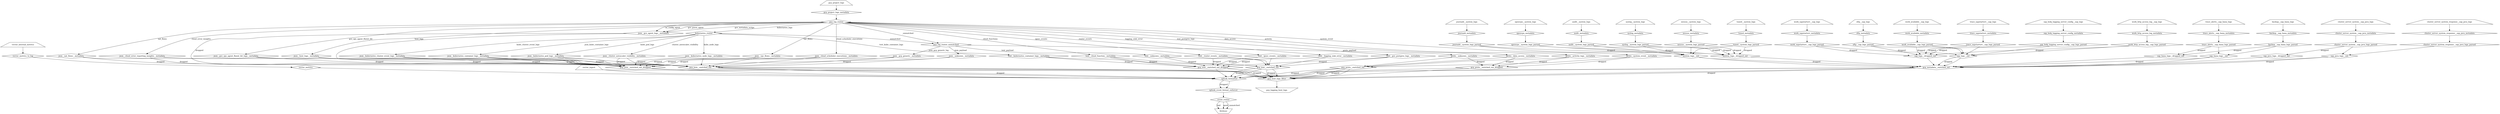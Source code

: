 digraph {
  "vector_ingest" [shape=trapezium]
  "vector_internal_metrics" [shape=trapezium]
  "gcp_project_logs" [shape=trapezium]
  "backup__sap_hana_logs" [shape=trapezium]
  "trace_alerts__sap_hana_logs" [shape=trapezium]
  "cluster_server_system__sap_java_logs" [shape=trapezium]
  "cluster_server_system_response__sap_java_logs" [shape=trapezium]
  "sap_bobj_logging_server_config__sap_logs" [shape=trapezium]
  "sftp__sap_logs" [shape=trapezium]
  "trace_sapstartsrv__sap_logs" [shape=trapezium]
  "work_available__sap_logs" [shape=trapezium]
  "work_http_access_log__sap_logs" [shape=trapezium]
  "work_sapstartsrv__sap_logs" [shape=trapezium]
  "audit__system_logs" [shape=trapezium]
  "journald__system_logs" [shape=trapezium]
  "nessus__system_logs" [shape=trapezium]
  "openvpn__system_logs" [shape=trapezium]
  "syslog__system_logs" [shape=trapezium]
  "tuned__system_logs" [shape=trapezium]
  "gcp_host_logs_filter" [shape=diamond]
  "gcp_json__enriched_out" -> "gcp_host_logs_filter"
  "gcp_json__enriched_out" -> "gcp_host_logs_filter" [label="dropped"]
  "gcp_json__enriched_out_dropped" -> "gcp_host_logs_filter"
  "gcp_proto__enriched_out" -> "gcp_host_logs_filter"
  "gcp_proto__enriched_out" -> "gcp_host_logs_filter" [label="dropped"]
  "gcp_proto__enriched_out_dropped" -> "gcp_host_logs_filter"
  "gcp_text__enriched_out" -> "gcp_host_logs_filter"
  "gcp_text__enriched_out" -> "gcp_host_logs_filter" [label="dropped"]
  "gcp_text__enriched_out_dropped" -> "gcp_host_logs_filter"
  "gcp_metadata__enriched_out" -> "gcp_host_logs_filter"
  "gcp_metadata__enriched_out" -> "gcp_host_logs_filter" [label="dropped"]
  "vector_ingest" -> "gcp_host_logs_filter"
  "event_router" [shape=diamond]
  "splunk_event_format_enforcer" -> "event_router"
  "splunk_event_format_enforcer" [shape=diamond]
  "splunk_formatter" -> "splunk_event_format_enforcer"
  "splunk_formatter" -> "splunk_event_format_enforcer" [label="dropped"]
  "splunk_formatter" [shape=diamond]
  "gcp_json__enriched_out" -> "splunk_formatter"
  "gcp_json__enriched_out" -> "splunk_formatter" [label="dropped"]
  "gcp_json__enriched_out_dropped" -> "splunk_formatter"
  "gcp_proto__enriched_out" -> "splunk_formatter"
  "gcp_proto__enriched_out" -> "splunk_formatter" [label="dropped"]
  "gcp_proto__enriched_out_dropped" -> "splunk_formatter"
  "gcp_text__enriched_out" -> "splunk_formatter"
  "gcp_text__enriched_out" -> "splunk_formatter" [label="dropped"]
  "gcp_text__enriched_out_dropped" -> "splunk_formatter"
  "gcp_metadata__enriched_out" -> "splunk_formatter"
  "gcp_metadata__enriched_out" -> "splunk_formatter" [label="dropped"]
  "vector_ingest" -> "splunk_formatter"
  "vector_metrics" -> "splunk_formatter"
  "vector_metrics_to_log" [shape=diamond]
  "vector_internal_metrics" -> "vector_metrics_to_log"
  "gcp_json__enriched_out" [shape=diamond]
  "json__cloud_error_reporting_insights__metadata" -> "gcp_json__enriched_out"
  "json__cloud_scheduler_executions__metadata" -> "gcp_json__enriched_out"
  "json__cluster_autoscaler_visibility__metadata" -> "gcp_json__enriched_out"
  "json__gce_agent_logs__metadata" -> "gcp_json__enriched_out"
  "json__gce_ops_agent_fluent_bit_logs__metadata" -> "gcp_json__enriched_out"
  "json__gcp_generic__metadata" -> "gcp_json__enriched_out"
  "json__host_logs__metadata" -> "gcp_json__enriched_out"
  "json__kubernetes_cluster_event_logs__metadata" -> "gcp_json__enriched_out"
  "json__kubernetes_container_logs__metadata" -> "gcp_json__enriched_out"
  "json__kubernetes_node_logs__metadata" -> "gcp_json__enriched_out"
  "json__kubernetes_pod_logs__metadata" -> "gcp_json__enriched_out"
  "json__nat_flows__metadata" -> "gcp_json__enriched_out"
  "json__unknown__metadata" -> "gcp_json__enriched_out"
  "json__vpc_flows__metadata" -> "gcp_json__enriched_out"
  "gcp_json__enriched_out_dropped" [shape=diamond]
  "json__cloud_error_reporting_insights__metadata" -> "gcp_json__enriched_out_dropped" [label="dropped"]
  "json__cloud_scheduler_executions__metadata" -> "gcp_json__enriched_out_dropped" [label="dropped"]
  "json__cluster_autoscaler_visibility__metadata" -> "gcp_json__enriched_out_dropped" [label="dropped"]
  "json__gce_agent_logs__metadata" -> "gcp_json__enriched_out_dropped" [label="dropped"]
  "json__gce_ops_agent_fluent_bit_logs__metadata" -> "gcp_json__enriched_out_dropped" [label="dropped"]
  "json__gcp_generic__metadata" -> "gcp_json__enriched_out_dropped" [label="dropped"]
  "json__host_logs__metadata" -> "gcp_json__enriched_out_dropped" [label="dropped"]
  "json__kubernetes_cluster_event_logs__metadata" -> "gcp_json__enriched_out_dropped" [label="dropped"]
  "json__kubernetes_container_logs__metadata" -> "gcp_json__enriched_out_dropped" [label="dropped"]
  "json__kubernetes_node_logs__metadata" -> "gcp_json__enriched_out_dropped" [label="dropped"]
  "json__kubernetes_pod_logs__metadata" -> "gcp_json__enriched_out_dropped" [label="dropped"]
  "json__nat_flows__metadata" -> "gcp_json__enriched_out_dropped" [label="dropped"]
  "json__unknown__metadata" -> "gcp_json__enriched_out_dropped" [label="dropped"]
  "json__vpc_flows__metadata" -> "gcp_json__enriched_out_dropped" [label="dropped"]
  "gcp_log_router" [shape=diamond]
  "gcp_project_logs_metadata" -> "gcp_log_router"
  "gcp_log_router_unmatched" [shape=diamond]
  "gcp_log_router" -> "gcp_log_router_unmatched" [label="_unmatched"]
  "kubernetes_router" -> "gcp_log_router_unmatched" [label="_unmatched"]
  "gcp_project_logs_metadata" [shape=diamond]
  "gcp_project_logs" -> "gcp_project_logs_metadata"
  "gcp_proto__enriched_out" [shape=diamond]
  "proto__activity_logs__metadata" -> "gcp_proto__enriched_out"
  "proto__data_access__metadata" -> "gcp_proto__enriched_out"
  "proto__system_event__metadata" -> "gcp_proto__enriched_out"
  "proto__unknown__metadata" -> "gcp_proto__enriched_out"
  "gcp_proto__enriched_out_dropped" [shape=diamond]
  "proto__activity_logs__metadata" -> "gcp_proto__enriched_out_dropped" [label="dropped"]
  "proto__data_access__metadata" -> "gcp_proto__enriched_out_dropped" [label="dropped"]
  "proto__system_event__metadata" -> "gcp_proto__enriched_out_dropped" [label="dropped"]
  "proto__unknown__metadata" -> "gcp_proto__enriched_out_dropped" [label="dropped"]
  "gcp_text__enriched_out" [shape=diamond]
  "text__cloud_function__metadata" -> "gcp_text__enriched_out"
  "text__gce_postgres_logs__metadata" -> "gcp_text__enriched_out"
  "text__ipsec_events__metadata" -> "gcp_text__enriched_out"
  "text__kubernetes_container_logs__metadata" -> "gcp_text__enriched_out"
  "text__logging_sink_error__metadata" -> "gcp_text__enriched_out"
  "text__router_events__metadata" -> "gcp_text__enriched_out"
  "text__unknown__metadata" -> "gcp_text__enriched_out"
  "gcp_text__enriched_out_dropped" [shape=diamond]
  "text__cloud_function__metadata" -> "gcp_text__enriched_out_dropped" [label="dropped"]
  "text__gce_postgres_logs__metadata" -> "gcp_text__enriched_out_dropped" [label="dropped"]
  "text__ipsec_events__metadata" -> "gcp_text__enriched_out_dropped" [label="dropped"]
  "text__kubernetes_container_logs__metadata" -> "gcp_text__enriched_out_dropped" [label="dropped"]
  "text__logging_sink_error__metadata" -> "gcp_text__enriched_out_dropped" [label="dropped"]
  "text__router_events__metadata" -> "gcp_text__enriched_out_dropped" [label="dropped"]
  "text__unknown__metadata" -> "gcp_text__enriched_out_dropped" [label="dropped"]
  "json__cloud_error_reporting_insights__metadata" [shape=diamond]
  "gcp_log_router" -> "json__cloud_error_reporting_insights__metadata" [label="cloud_error_insights"]
  "json__cloud_scheduler_executions__metadata" [shape=diamond]
  "gcp_log_router" -> "json__cloud_scheduler_executions__metadata" [label="cloud_scheduler_executions"]
  "json__cluster_autoscaler_visibility__metadata" [shape=diamond]
  "kubernetes_router" -> "json__cluster_autoscaler_visibility__metadata" [label="cluster_autoscaler_visibility"]
  "json__gce_agent_logs__metadata" [shape=diamond]
  "gcp_log_router" -> "json__gce_agent_logs__metadata" [label="os_config_agent"]
  "gcp_log_router" -> "json__gce_agent_logs__metadata" [label="gce_guest_agent"]
  "gcp_log_router" -> "json__gce_agent_logs__metadata" [label="gce_metadata_scrips"]
  "json__gce_ops_agent_fluent_bit_logs__metadata" [shape=diamond]
  "gcp_log_router" -> "json__gce_ops_agent_fluent_bit_logs__metadata" [label="gce_ops_agent_fluent_bit"]
  "json__gcp_generic__metadata" [shape=diamond]
  "gcp_log_router_unmatched" -> "json__gcp_generic__metadata" [label="json_gcp_generic_log"]
  "json__host_logs__metadata" [shape=diamond]
  "gcp_log_router" -> "json__host_logs__metadata" [label="host_logs"]
  "json__kubernetes_cluster_event_logs__metadata" [shape=diamond]
  "kubernetes_router" -> "json__kubernetes_cluster_event_logs__metadata" [label="kube_cluster_event_logs"]
  "json__kubernetes_container_logs__metadata" [shape=diamond]
  "kubernetes_router" -> "json__kubernetes_container_logs__metadata" [label="json_kube_container_logs"]
  "json__kubernetes_node_logs__metadata" [shape=diamond]
  "kubernetes_router" -> "json__kubernetes_node_logs__metadata" [label="kube_node_logs"]
  "json__kubernetes_pod_logs__metadata" [shape=diamond]
  "kubernetes_router" -> "json__kubernetes_pod_logs__metadata" [label="kube_pod_logs"]
  "json__nat_flows__metadata" [shape=diamond]
  "gcp_log_router" -> "json__nat_flows__metadata" [label="nat_flows"]
  "json__unknown__metadata" [shape=diamond]
  "gcp_log_router_unmatched" -> "json__unknown__metadata" [label="json_payload"]
  "json__vpc_flows__metadata" [shape=diamond]
  "gcp_log_router" -> "json__vpc_flows__metadata" [label="vpc_flows"]
  "kubernetes_router" [shape=diamond]
  "gcp_log_router" -> "kubernetes_router" [label="kubernetes_logs"]
  "proto__activity_logs__metadata" [shape=diamond]
  "gcp_log_router" -> "proto__activity_logs__metadata" [label="activity"]
  "proto__data_access__metadata" [shape=diamond]
  "gcp_log_router" -> "proto__data_access__metadata" [label="data_access"]
  "proto__system_event__metadata" [shape=diamond]
  "gcp_log_router" -> "proto__system_event__metadata" [label="system_event"]
  "proto__unknown__metadata" [shape=diamond]
  "gcp_log_router_unmatched" -> "proto__unknown__metadata" [label="proto_payload"]
  "text__cloud_function__metadata" [shape=diamond]
  "gcp_log_router" -> "text__cloud_function__metadata" [label="cloud_functions"]
  "text__gce_postgres_logs__metadata" [shape=diamond]
  "gcp_log_router" -> "text__gce_postgres_logs__metadata" [label="text_postgres_logs"]
  "text__ipsec_events__metadata" [shape=diamond]
  "gcp_log_router" -> "text__ipsec_events__metadata" [label="router_events"]
  "text__kubernetes_container_logs__metadata" [shape=diamond]
  "kubernetes_router" -> "text__kubernetes_container_logs__metadata" [label="text_kube_container_logs"]
  "text__logging_sink_error__metadata" [shape=diamond]
  "gcp_log_router" -> "text__logging_sink_error__metadata" [label="logging_sink_error"]
  "text__router_events__metadata" [shape=diamond]
  "gcp_log_router" -> "text__router_events__metadata" [label="ipsec_events"]
  "text__unknown__metadata" [shape=diamond]
  "gcp_log_router_unmatched" -> "text__unknown__metadata" [label="text_payload"]
  "vector_metrics" [shape=diamond]
  "vector_metrics_to_log" -> "vector_metrics"
  "gcp_metadata__enriched_out" [shape=diamond]
  "sap_hana_logs__out" -> "gcp_metadata__enriched_out"
  "sap_hana_logs__out" -> "gcp_metadata__enriched_out" [label="dropped"]
  "sap_java_logs__out" -> "gcp_metadata__enriched_out"
  "sap_java_logs__out" -> "gcp_metadata__enriched_out" [label="dropped"]
  "sap_logs__out" -> "gcp_metadata__enriched_out"
  "sap_logs__out" -> "gcp_metadata__enriched_out" [label="dropped"]
  "system_logs__out" -> "gcp_metadata__enriched_out"
  "system_logs__out" -> "gcp_metadata__enriched_out" [label="dropped"]
  "sap_hana_logs__dropped_out" -> "gcp_metadata__enriched_out"
  "sap_java_logs__dropped_out" -> "gcp_metadata__enriched_out"
  "sap_logs__dropped_out" -> "gcp_metadata__enriched_out"
  "system_logs__dropped_out" -> "gcp_metadata__enriched_out"
  "backup__sap_hana_logs_parsed" [shape=diamond]
  "backup__sap_hana_metadata" -> "backup__sap_hana_logs_parsed"
  "backup__sap_hana_metadata" [shape=diamond]
  "backup__sap_hana_logs" -> "backup__sap_hana_metadata"
  "sap_hana_logs__dropped_out" [shape=diamond]
  "backup__sap_hana_logs_parsed" -> "sap_hana_logs__dropped_out" [label="dropped"]
  "trace_alerts__sap_hana_logs_parsed" -> "sap_hana_logs__dropped_out" [label="dropped"]
  "sap_hana_logs__out" [shape=diamond]
  "backup__sap_hana_logs_parsed" -> "sap_hana_logs__out"
  "trace_alerts__sap_hana_logs_parsed" -> "sap_hana_logs__out"
  "trace_alerts__sap_hana_logs_parsed" [shape=diamond]
  "trace_alerts__sap_hana_metadata" -> "trace_alerts__sap_hana_logs_parsed"
  "trace_alerts__sap_hana_metadata" [shape=diamond]
  "trace_alerts__sap_hana_logs" -> "trace_alerts__sap_hana_metadata"
  "cluster_server_system__sap_java_logs_parsed" [shape=diamond]
  "cluster_server_system__sap_java_metadata" -> "cluster_server_system__sap_java_logs_parsed"
  "cluster_server_system__sap_java_metadata" [shape=diamond]
  "cluster_server_system__sap_java_logs" -> "cluster_server_system__sap_java_metadata"
  "cluster_server_system_response__sap_java_logs_parsed" [shape=diamond]
  "cluster_server_system_response__sap_java_metadata" -> "cluster_server_system_response__sap_java_logs_parsed"
  "cluster_server_system_response__sap_java_metadata" [shape=diamond]
  "cluster_server_system_response__sap_java_logs" -> "cluster_server_system_response__sap_java_metadata"
  "sap_java_logs__dropped_out" [shape=diamond]
  "cluster_server_system__sap_java_logs_parsed" -> "sap_java_logs__dropped_out" [label="dropped"]
  "sap_java_logs__out" [shape=diamond]
  "cluster_server_system__sap_java_logs_parsed" -> "sap_java_logs__out"
  "cluster_server_system_response__sap_java_logs_parsed" -> "sap_java_logs__out"
  "sap_bobj_logging_server_config__sap_logs_parsed" [shape=diamond]
  "sap_bobj_logging_server_config_metadata" -> "sap_bobj_logging_server_config__sap_logs_parsed"
  "sap_bobj_logging_server_config_metadata" [shape=diamond]
  "sap_bobj_logging_server_config__sap_logs" -> "sap_bobj_logging_server_config_metadata"
  "sap_logs__dropped_out" [shape=diamond]
  "sap_bobj_logging_server_config__sap_logs_parsed" -> "sap_logs__dropped_out" [label="dropped"]
  "sftp__sap_logs_parsed" -> "sap_logs__dropped_out" [label="dropped"]
  "trace_sapstartsrv__sap_logs_parsed" -> "sap_logs__dropped_out" [label="dropped"]
  "work_available__sap_logs_parsed" -> "sap_logs__dropped_out" [label="dropped"]
  "work_http_access_log__sap_logs_parsed" -> "sap_logs__dropped_out" [label="dropped"]
  "work_sapstartsrv__sap_logs_parsed" -> "sap_logs__dropped_out" [label="dropped"]
  "sap_logs__out" [shape=diamond]
  "sap_bobj_logging_server_config__sap_logs_parsed" -> "sap_logs__out"
  "sftp__sap_logs_parsed" -> "sap_logs__out"
  "trace_sapstartsrv__sap_logs_parsed" -> "sap_logs__out"
  "work_available__sap_logs_parsed" -> "sap_logs__out"
  "work_http_access_log__sap_logs_parsed" -> "sap_logs__out"
  "work_sapstartsrv__sap_logs_parsed" -> "sap_logs__out"
  "sftp__sap_logs_parsed" [shape=diamond]
  "sftp_metadata" -> "sftp__sap_logs_parsed"
  "sftp_metadata" [shape=diamond]
  "sftp__sap_logs" -> "sftp_metadata"
  "trace_sapstartsrv__sap_logs_parsed" [shape=diamond]
  "trace_sapstartsrv_metadata" -> "trace_sapstartsrv__sap_logs_parsed"
  "trace_sapstartsrv_metadata" [shape=diamond]
  "trace_sapstartsrv__sap_logs" -> "trace_sapstartsrv_metadata"
  "work_available__sap_logs_parsed" [shape=diamond]
  "work_available_metadata" -> "work_available__sap_logs_parsed"
  "work_available_metadata" [shape=diamond]
  "work_available__sap_logs" -> "work_available_metadata"
  "work_http_access_log__sap_logs_parsed" [shape=diamond]
  "work_http_access_log_metadata" -> "work_http_access_log__sap_logs_parsed"
  "work_http_access_log_metadata" [shape=diamond]
  "work_http_access_log__sap_logs" -> "work_http_access_log_metadata"
  "work_sapstartsrv__sap_logs_parsed" [shape=diamond]
  "work_sapstartsrv_metadata" -> "work_sapstartsrv__sap_logs_parsed"
  "work_sapstartsrv_metadata" [shape=diamond]
  "work_sapstartsrv__sap_logs" -> "work_sapstartsrv_metadata"
  "audit__system_logs_parsed" [shape=diamond]
  "audit_metadata" -> "audit__system_logs_parsed"
  "audit_metadata" [shape=diamond]
  "audit__system_logs" -> "audit_metadata"
  "journald__system_logs_parsed" [shape=diamond]
  "journald_metadata" -> "journald__system_logs_parsed"
  "journald_metadata" [shape=diamond]
  "journald__system_logs" -> "journald_metadata"
  "nessus__system_logs_parsed" [shape=diamond]
  "nessus_metadata" -> "nessus__system_logs_parsed"
  "nessus_metadata" [shape=diamond]
  "nessus__system_logs" -> "nessus_metadata"
  "openvpn__system_logs_parsed" [shape=diamond]
  "openvpn_metadata" -> "openvpn__system_logs_parsed"
  "openvpn_metadata" [shape=diamond]
  "openvpn__system_logs" -> "openvpn_metadata"
  "syslog__system_logs_parsed" [shape=diamond]
  "syslog_metadata" -> "syslog__system_logs_parsed"
  "syslog_metadata" [shape=diamond]
  "syslog__system_logs" -> "syslog_metadata"
  "system_logs__dropped_out" [shape=diamond]
  "audit__system_logs_parsed" -> "system_logs__dropped_out" [label="dropped"]
  "journald__system_logs_parsed" -> "system_logs__dropped_out" [label="dropped"]
  "nessus__system_logs_parsed" -> "system_logs__dropped_out" [label="dropped"]
  "openvpn__system_logs_parsed" -> "system_logs__dropped_out" [label="dropped"]
  "syslog__system_logs_parsed" -> "system_logs__dropped_out" [label="dropped"]
  "tuned__system_logs_parsed" -> "system_logs__dropped_out" [label="dropped"]
  "system_logs__out" [shape=diamond]
  "audit__system_logs_parsed" -> "system_logs__out"
  "journald__system_logs_parsed" -> "system_logs__out"
  "nessus__system_logs_parsed" -> "system_logs__out"
  "openvpn__system_logs_parsed" -> "system_logs__out"
  "syslog__system_logs_parsed" -> "system_logs__out"
  "tuned__system_logs_parsed" -> "system_logs__out"
  "tuned__system_logs_parsed" [shape=diamond]
  "tuned_metadata" -> "tuned__system_logs_parsed"
  "tuned_metadata" [shape=diamond]
  "tuned__system_logs" -> "tuned_metadata"
  "firehose" [shape=invtrapezium]
  "event_router" -> "firehose" [label="bad"]
  "event_router" -> "firehose" [label="good"]
  "event_router" -> "firehose" [label="_unmatched"]
  "gcp_logging_host_logs" [shape=invtrapezium]
  "gcp_host_logs_filter" -> "gcp_logging_host_logs"
}
